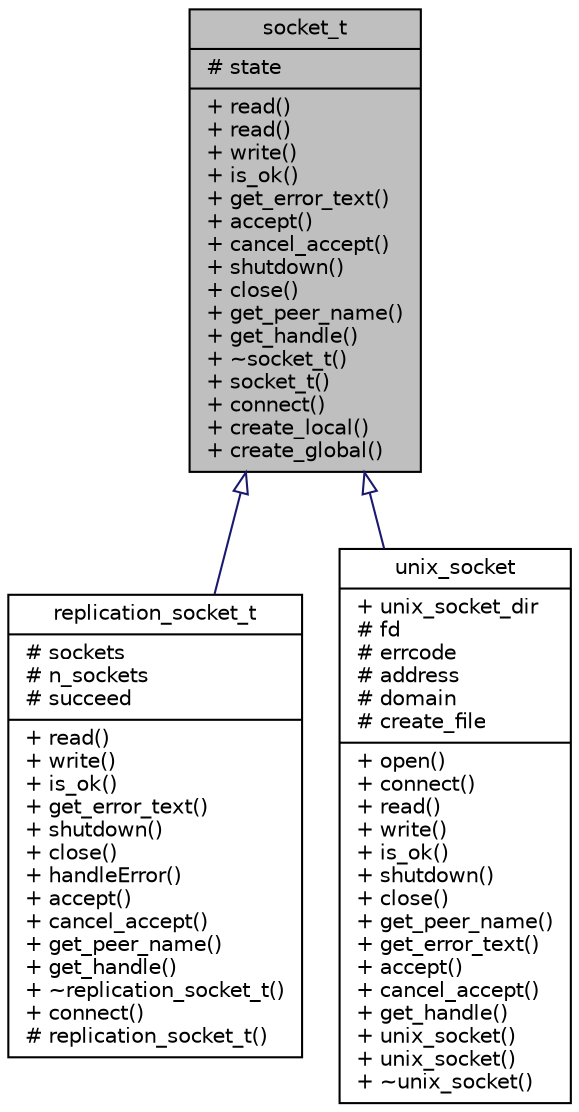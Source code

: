 digraph "socket_t"
{
 // INTERACTIVE_SVG=YES
 // LATEX_PDF_SIZE
  edge [fontname="Helvetica",fontsize="10",labelfontname="Helvetica",labelfontsize="10"];
  node [fontname="Helvetica",fontsize="10",shape=record];
  Node1 [label="{socket_t\n|# state\l|+ read()\l+ read()\l+ write()\l+ is_ok()\l+ get_error_text()\l+ accept()\l+ cancel_accept()\l+ shutdown()\l+ close()\l+ get_peer_name()\l+ get_handle()\l+ ~socket_t()\l+ socket_t()\l+ connect()\l+ create_local()\l+ create_global()\l}",height=0.2,width=0.4,color="black", fillcolor="grey75", style="filled", fontcolor="black",tooltip=" "];
  Node1 -> Node2 [dir="back",color="midnightblue",fontsize="10",style="solid",arrowtail="onormal",fontname="Helvetica"];
  Node2 [label="{replication_socket_t\n|# sockets\l# n_sockets\l# succeed\l|+ read()\l+ write()\l+ is_ok()\l+ get_error_text()\l+ shutdown()\l+ close()\l+ handleError()\l+ accept()\l+ cancel_accept()\l+ get_peer_name()\l+ get_handle()\l+ ~replication_socket_t()\l+ connect()\l# replication_socket_t()\l}",height=0.2,width=0.4,color="black", fillcolor="white", style="filled",URL="$classreplication__socket__t.html",tooltip=" "];
  Node1 -> Node3 [dir="back",color="midnightblue",fontsize="10",style="solid",arrowtail="onormal",fontname="Helvetica"];
  Node3 [label="{unix_socket\n|+ unix_socket_dir\l# fd\l# errcode\l# address\l# domain\l# create_file\l|+ open()\l+ connect()\l+ read()\l+ write()\l+ is_ok()\l+ shutdown()\l+ close()\l+ get_peer_name()\l+ get_error_text()\l+ accept()\l+ cancel_accept()\l+ get_handle()\l+ unix_socket()\l+ unix_socket()\l+ ~unix_socket()\l}",height=0.2,width=0.4,color="black", fillcolor="white", style="filled",URL="$classunix__socket.html",tooltip=" "];
}
